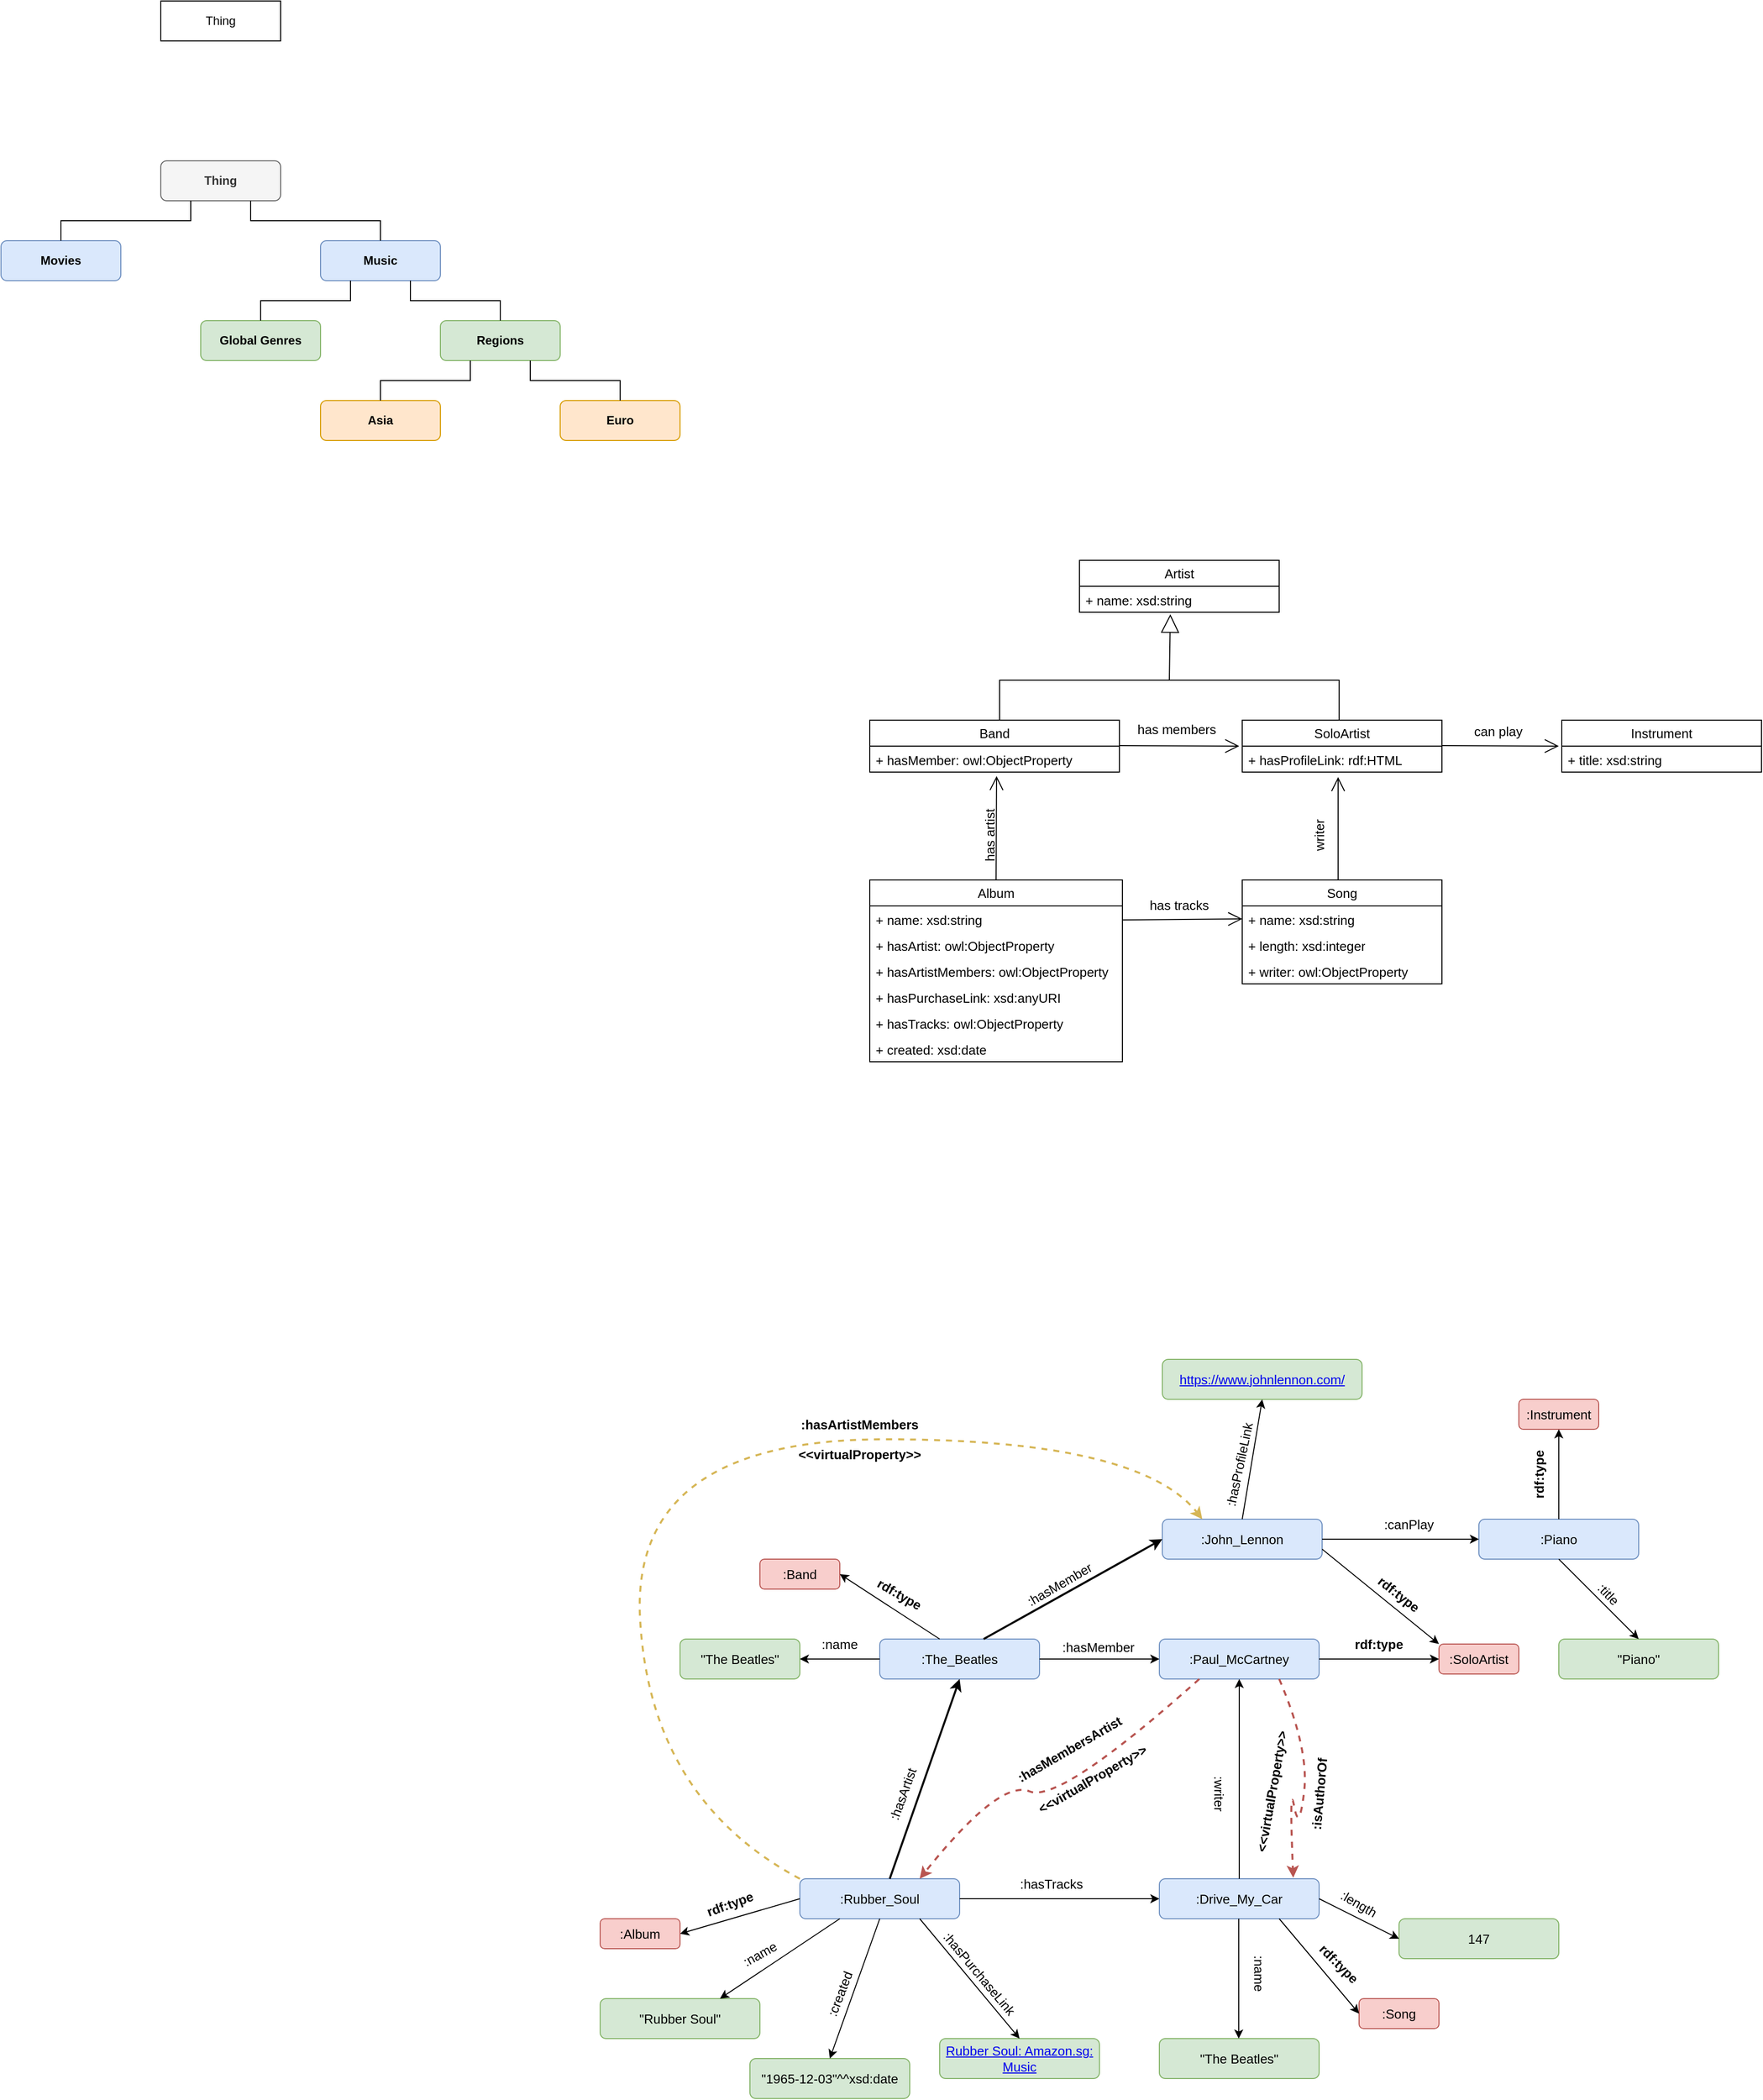 <mxfile version="28.0.7">
  <diagram name="Page-1" id="ByhGdrDt2DM0ONfzT9Cf">
    <mxGraphModel dx="2614" dy="1602" grid="1" gridSize="10" guides="1" tooltips="1" connect="1" arrows="1" fold="1" page="1" pageScale="1" pageWidth="850" pageHeight="1100" math="0" shadow="0">
      <root>
        <mxCell id="0" />
        <mxCell id="1" parent="0" />
        <mxCell id="3A7KvF8rSeJm4cNPrQmB-39" value="Artist" style="swimlane;fontStyle=0;childLayout=stackLayout;horizontal=1;startSize=26;fillColor=none;horizontalStack=0;resizeParent=1;resizeParentMax=0;resizeLast=0;collapsible=1;marginBottom=0;whiteSpace=wrap;html=1;fontSize=13;" parent="1" vertex="1">
          <mxGeometry x="-560" y="400" width="200" height="52" as="geometry" />
        </mxCell>
        <mxCell id="3A7KvF8rSeJm4cNPrQmB-40" value="&lt;font&gt;+ name: xsd:string&lt;/font&gt;" style="text;strokeColor=none;fillColor=none;align=left;verticalAlign=top;spacingLeft=4;spacingRight=4;overflow=hidden;rotatable=0;points=[[0,0.5],[1,0.5]];portConstraint=eastwest;whiteSpace=wrap;html=1;fontSize=13;" parent="3A7KvF8rSeJm4cNPrQmB-39" vertex="1">
          <mxGeometry y="26" width="200" height="26" as="geometry" />
        </mxCell>
        <mxCell id="3A7KvF8rSeJm4cNPrQmB-44" value="&lt;font&gt;Band&lt;/font&gt;" style="swimlane;fontStyle=0;childLayout=stackLayout;horizontal=1;startSize=26;fillColor=none;horizontalStack=0;resizeParent=1;resizeParentMax=0;resizeLast=0;collapsible=1;marginBottom=0;whiteSpace=wrap;html=1;fontSize=13;" parent="1" vertex="1">
          <mxGeometry x="-770" y="560" width="250" height="52" as="geometry" />
        </mxCell>
        <mxCell id="3A7KvF8rSeJm4cNPrQmB-45" value="&lt;font&gt;+ hasMember: owl:ObjectProperty&lt;/font&gt;" style="text;strokeColor=none;fillColor=none;align=left;verticalAlign=top;spacingLeft=4;spacingRight=4;overflow=hidden;rotatable=0;points=[[0,0.5],[1,0.5]];portConstraint=eastwest;whiteSpace=wrap;html=1;fontSize=13;" parent="3A7KvF8rSeJm4cNPrQmB-44" vertex="1">
          <mxGeometry y="26" width="250" height="26" as="geometry" />
        </mxCell>
        <mxCell id="3A7KvF8rSeJm4cNPrQmB-48" value="&lt;font&gt;SoloArtist&lt;/font&gt;" style="swimlane;fontStyle=0;childLayout=stackLayout;horizontal=1;startSize=26;fillColor=none;horizontalStack=0;resizeParent=1;resizeParentMax=0;resizeLast=0;collapsible=1;marginBottom=0;whiteSpace=wrap;html=1;fontSize=13;" parent="1" vertex="1">
          <mxGeometry x="-397" y="560" width="200" height="52" as="geometry" />
        </mxCell>
        <mxCell id="3A7KvF8rSeJm4cNPrQmB-41" value="&lt;font&gt;+ hasProfileLink: rdf:HTML&lt;/font&gt;" style="text;strokeColor=none;fillColor=none;align=left;verticalAlign=top;spacingLeft=4;spacingRight=4;overflow=hidden;rotatable=0;points=[[0,0.5],[1,0.5]];portConstraint=eastwest;whiteSpace=wrap;html=1;fontSize=13;" parent="3A7KvF8rSeJm4cNPrQmB-48" vertex="1">
          <mxGeometry y="26" width="200" height="26" as="geometry" />
        </mxCell>
        <mxCell id="3A7KvF8rSeJm4cNPrQmB-52" value="&lt;font&gt;Album&lt;/font&gt;" style="swimlane;fontStyle=0;childLayout=stackLayout;horizontal=1;startSize=26;fillColor=none;horizontalStack=0;resizeParent=1;resizeParentMax=0;resizeLast=0;collapsible=1;marginBottom=0;whiteSpace=wrap;html=1;fontSize=13;" parent="1" vertex="1">
          <mxGeometry x="-770" y="720" width="253" height="182" as="geometry" />
        </mxCell>
        <mxCell id="3A7KvF8rSeJm4cNPrQmB-53" value="&lt;font&gt;+ name: xsd:string&lt;/font&gt;" style="text;strokeColor=none;fillColor=none;align=left;verticalAlign=top;spacingLeft=4;spacingRight=4;overflow=hidden;rotatable=0;points=[[0,0.5],[1,0.5]];portConstraint=eastwest;whiteSpace=wrap;html=1;fontSize=13;" parent="3A7KvF8rSeJm4cNPrQmB-52" vertex="1">
          <mxGeometry y="26" width="253" height="26" as="geometry" />
        </mxCell>
        <mxCell id="3A7KvF8rSeJm4cNPrQmB-54" value="&lt;font&gt;+ hasArtist: owl:ObjectProperty&lt;/font&gt;" style="text;strokeColor=none;fillColor=none;align=left;verticalAlign=top;spacingLeft=4;spacingRight=4;overflow=hidden;rotatable=0;points=[[0,0.5],[1,0.5]];portConstraint=eastwest;whiteSpace=wrap;html=1;fontSize=13;" parent="3A7KvF8rSeJm4cNPrQmB-52" vertex="1">
          <mxGeometry y="52" width="253" height="26" as="geometry" />
        </mxCell>
        <mxCell id="3A7KvF8rSeJm4cNPrQmB-55" value="&lt;font&gt;+ hasArtistMembers: owl:ObjectProperty&lt;/font&gt;" style="text;strokeColor=none;fillColor=none;align=left;verticalAlign=top;spacingLeft=4;spacingRight=4;overflow=hidden;rotatable=0;points=[[0,0.5],[1,0.5]];portConstraint=eastwest;whiteSpace=wrap;html=1;fontSize=13;" parent="3A7KvF8rSeJm4cNPrQmB-52" vertex="1">
          <mxGeometry y="78" width="253" height="26" as="geometry" />
        </mxCell>
        <mxCell id="3A7KvF8rSeJm4cNPrQmB-56" value="&lt;font&gt;+ hasPurchaseLink: xsd:anyURI&lt;/font&gt;" style="text;strokeColor=none;fillColor=none;align=left;verticalAlign=top;spacingLeft=4;spacingRight=4;overflow=hidden;rotatable=0;points=[[0,0.5],[1,0.5]];portConstraint=eastwest;whiteSpace=wrap;html=1;fontSize=13;" parent="3A7KvF8rSeJm4cNPrQmB-52" vertex="1">
          <mxGeometry y="104" width="253" height="26" as="geometry" />
        </mxCell>
        <mxCell id="3A7KvF8rSeJm4cNPrQmB-57" value="&lt;font&gt;+ hasTracks: owl:ObjectProperty&lt;/font&gt;" style="text;strokeColor=none;fillColor=none;align=left;verticalAlign=top;spacingLeft=4;spacingRight=4;overflow=hidden;rotatable=0;points=[[0,0.5],[1,0.5]];portConstraint=eastwest;whiteSpace=wrap;html=1;fontSize=13;" parent="3A7KvF8rSeJm4cNPrQmB-52" vertex="1">
          <mxGeometry y="130" width="253" height="26" as="geometry" />
        </mxCell>
        <mxCell id="3A7KvF8rSeJm4cNPrQmB-58" value="&lt;font&gt;+ created: xsd:date&lt;/font&gt;" style="text;strokeColor=none;fillColor=none;align=left;verticalAlign=top;spacingLeft=4;spacingRight=4;overflow=hidden;rotatable=0;points=[[0,0.5],[1,0.5]];portConstraint=eastwest;whiteSpace=wrap;html=1;fontSize=13;" parent="3A7KvF8rSeJm4cNPrQmB-52" vertex="1">
          <mxGeometry y="156" width="253" height="26" as="geometry" />
        </mxCell>
        <mxCell id="3A7KvF8rSeJm4cNPrQmB-59" value="&lt;font&gt;Song&lt;/font&gt;" style="swimlane;fontStyle=0;childLayout=stackLayout;horizontal=1;startSize=26;fillColor=none;horizontalStack=0;resizeParent=1;resizeParentMax=0;resizeLast=0;collapsible=1;marginBottom=0;whiteSpace=wrap;html=1;fontSize=13;" parent="1" vertex="1">
          <mxGeometry x="-397" y="720" width="200" height="104" as="geometry" />
        </mxCell>
        <mxCell id="3A7KvF8rSeJm4cNPrQmB-60" value="&lt;font&gt;+ name: xsd:string&lt;/font&gt;" style="text;strokeColor=none;fillColor=none;align=left;verticalAlign=top;spacingLeft=4;spacingRight=4;overflow=hidden;rotatable=0;points=[[0,0.5],[1,0.5]];portConstraint=eastwest;whiteSpace=wrap;html=1;fontSize=13;" parent="3A7KvF8rSeJm4cNPrQmB-59" vertex="1">
          <mxGeometry y="26" width="200" height="26" as="geometry" />
        </mxCell>
        <mxCell id="3A7KvF8rSeJm4cNPrQmB-61" value="&lt;font&gt;+ length: xsd:integer&lt;/font&gt;" style="text;strokeColor=none;fillColor=none;align=left;verticalAlign=top;spacingLeft=4;spacingRight=4;overflow=hidden;rotatable=0;points=[[0,0.5],[1,0.5]];portConstraint=eastwest;whiteSpace=wrap;html=1;fontSize=13;" parent="3A7KvF8rSeJm4cNPrQmB-59" vertex="1">
          <mxGeometry y="52" width="200" height="26" as="geometry" />
        </mxCell>
        <mxCell id="3A7KvF8rSeJm4cNPrQmB-172" value="&lt;font&gt;+ writer:&amp;nbsp;&lt;/font&gt;&lt;span&gt;owl:ObjectProperty&lt;/span&gt;" style="text;strokeColor=none;fillColor=none;align=left;verticalAlign=top;spacingLeft=4;spacingRight=4;overflow=hidden;rotatable=0;points=[[0,0.5],[1,0.5]];portConstraint=eastwest;whiteSpace=wrap;html=1;fontSize=13;" parent="3A7KvF8rSeJm4cNPrQmB-59" vertex="1">
          <mxGeometry y="78" width="200" height="26" as="geometry" />
        </mxCell>
        <mxCell id="3A7KvF8rSeJm4cNPrQmB-63" value="&lt;font&gt;Instrument&lt;/font&gt;" style="swimlane;fontStyle=0;childLayout=stackLayout;horizontal=1;startSize=26;fillColor=none;horizontalStack=0;resizeParent=1;resizeParentMax=0;resizeLast=0;collapsible=1;marginBottom=0;whiteSpace=wrap;html=1;fontSize=13;" parent="1" vertex="1">
          <mxGeometry x="-77" y="560" width="200" height="52" as="geometry" />
        </mxCell>
        <mxCell id="3A7KvF8rSeJm4cNPrQmB-64" value="+ title: xsd:string" style="text;strokeColor=none;fillColor=none;align=left;verticalAlign=top;spacingLeft=4;spacingRight=4;overflow=hidden;rotatable=0;points=[[0,0.5],[1,0.5]];portConstraint=eastwest;whiteSpace=wrap;html=1;fontSize=13;" parent="3A7KvF8rSeJm4cNPrQmB-63" vertex="1">
          <mxGeometry y="26" width="200" height="26" as="geometry" />
        </mxCell>
        <mxCell id="3A7KvF8rSeJm4cNPrQmB-66" value="" style="endArrow=block;endSize=16;endFill=0;html=1;rounded=0;entryX=0.455;entryY=1.077;entryDx=0;entryDy=0;entryPerimeter=0;fontSize=13;" parent="1" target="3A7KvF8rSeJm4cNPrQmB-40" edge="1">
          <mxGeometry width="160" relative="1" as="geometry">
            <mxPoint x="-470" y="520" as="sourcePoint" />
            <mxPoint x="-470" y="478" as="targetPoint" />
            <mxPoint as="offset" />
          </mxGeometry>
        </mxCell>
        <mxCell id="3A7KvF8rSeJm4cNPrQmB-71" value="" style="endArrow=none;html=1;rounded=0;fontSize=13;" parent="1" edge="1">
          <mxGeometry width="50" height="50" relative="1" as="geometry">
            <mxPoint x="-640" y="560" as="sourcePoint" />
            <mxPoint x="-480" y="520" as="targetPoint" />
            <Array as="points">
              <mxPoint x="-640" y="520" />
            </Array>
          </mxGeometry>
        </mxCell>
        <mxCell id="3A7KvF8rSeJm4cNPrQmB-72" value="" style="endArrow=none;html=1;rounded=0;fontSize=13;" parent="1" edge="1">
          <mxGeometry width="50" height="50" relative="1" as="geometry">
            <mxPoint x="-300" y="560" as="sourcePoint" />
            <mxPoint x="-480" y="520" as="targetPoint" />
            <Array as="points">
              <mxPoint x="-300" y="520" />
            </Array>
          </mxGeometry>
        </mxCell>
        <mxCell id="3A7KvF8rSeJm4cNPrQmB-73" value="" style="endArrow=open;endFill=1;endSize=12;html=1;rounded=0;fontSize=13;" parent="1" edge="1">
          <mxGeometry width="160" relative="1" as="geometry">
            <mxPoint x="-197" y="585.5" as="sourcePoint" />
            <mxPoint x="-80" y="586" as="targetPoint" />
          </mxGeometry>
        </mxCell>
        <mxCell id="3A7KvF8rSeJm4cNPrQmB-75" value="" style="endArrow=open;endFill=1;endSize=12;html=1;rounded=0;fontSize=13;" parent="1" edge="1">
          <mxGeometry width="160" relative="1" as="geometry">
            <mxPoint x="-520" y="585.5" as="sourcePoint" />
            <mxPoint x="-400" y="586" as="targetPoint" />
          </mxGeometry>
        </mxCell>
        <mxCell id="3A7KvF8rSeJm4cNPrQmB-76" value="" style="endArrow=open;endFill=1;endSize=12;html=1;rounded=0;exitX=0.5;exitY=0;exitDx=0;exitDy=0;fontSize=13;" parent="1" source="3A7KvF8rSeJm4cNPrQmB-52" edge="1">
          <mxGeometry width="160" relative="1" as="geometry">
            <mxPoint x="-640" y="710" as="sourcePoint" />
            <mxPoint x="-643" y="616" as="targetPoint" />
          </mxGeometry>
        </mxCell>
        <mxCell id="3A7KvF8rSeJm4cNPrQmB-77" value="" style="endArrow=open;endFill=1;endSize=12;html=1;rounded=0;entryX=0;entryY=0.5;entryDx=0;entryDy=0;fontSize=13;" parent="1" target="3A7KvF8rSeJm4cNPrQmB-60" edge="1">
          <mxGeometry width="160" relative="1" as="geometry">
            <mxPoint x="-517" y="760" as="sourcePoint" />
            <mxPoint x="-517" y="660" as="targetPoint" />
          </mxGeometry>
        </mxCell>
        <mxCell id="3A7KvF8rSeJm4cNPrQmB-78" value="&lt;font style=&quot;font-size: 13px;&quot;&gt;:The_Beatles&lt;/font&gt;" style="rounded=1;whiteSpace=wrap;html=1;fillColor=#dae8fc;strokeColor=#6c8ebf;" parent="1" vertex="1">
          <mxGeometry x="-760" y="1480" width="160" height="40" as="geometry" />
        </mxCell>
        <mxCell id="3A7KvF8rSeJm4cNPrQmB-79" value="&lt;font style=&quot;font-size: 13px;&quot;&gt;&quot;The Beatles&quot;&lt;/font&gt;" style="rounded=1;whiteSpace=wrap;html=1;fillColor=#d5e8d4;strokeColor=#82b366;" parent="1" vertex="1">
          <mxGeometry x="-960" y="1480" width="120" height="40" as="geometry" />
        </mxCell>
        <mxCell id="3A7KvF8rSeJm4cNPrQmB-80" value="" style="endArrow=classic;html=1;rounded=0;entryX=1;entryY=0.5;entryDx=0;entryDy=0;" parent="1" target="3A7KvF8rSeJm4cNPrQmB-79" edge="1">
          <mxGeometry width="50" height="50" relative="1" as="geometry">
            <mxPoint x="-760" y="1500" as="sourcePoint" />
            <mxPoint x="-710" y="1450" as="targetPoint" />
          </mxGeometry>
        </mxCell>
        <mxCell id="3A7KvF8rSeJm4cNPrQmB-81" value="&lt;font style=&quot;font-size: 13px;&quot;&gt;:Band&lt;/font&gt;" style="rounded=1;whiteSpace=wrap;html=1;fillColor=#f8cecc;strokeColor=#b85450;" parent="1" vertex="1">
          <mxGeometry x="-880" y="1400" width="80" height="30" as="geometry" />
        </mxCell>
        <mxCell id="3A7KvF8rSeJm4cNPrQmB-82" value="&lt;font style=&quot;font-size: 13px;&quot;&gt;:Album&lt;/font&gt;" style="rounded=1;whiteSpace=wrap;html=1;fillColor=#f8cecc;strokeColor=#b85450;" parent="1" vertex="1">
          <mxGeometry x="-1040" y="1760" width="80" height="30" as="geometry" />
        </mxCell>
        <mxCell id="3A7KvF8rSeJm4cNPrQmB-83" value=":Song" style="rounded=1;whiteSpace=wrap;html=1;fontSize=13;fillColor=#f8cecc;strokeColor=#b85450;" parent="1" vertex="1">
          <mxGeometry x="-280" y="1840" width="80" height="30" as="geometry" />
        </mxCell>
        <mxCell id="3A7KvF8rSeJm4cNPrQmB-84" value="&lt;font style=&quot;font-size: 13px;&quot;&gt;:Instrument&lt;/font&gt;" style="rounded=1;whiteSpace=wrap;html=1;fillColor=#f8cecc;strokeColor=#b85450;" parent="1" vertex="1">
          <mxGeometry x="-120" y="1240" width="80" height="30" as="geometry" />
        </mxCell>
        <mxCell id="3A7KvF8rSeJm4cNPrQmB-85" value="&lt;font style=&quot;font-size: 13px;&quot;&gt;:SoloArtist&lt;/font&gt;" style="rounded=1;whiteSpace=wrap;html=1;fillColor=#f8cecc;strokeColor=#b85450;" parent="1" vertex="1">
          <mxGeometry x="-200" y="1485" width="80" height="30" as="geometry" />
        </mxCell>
        <mxCell id="3A7KvF8rSeJm4cNPrQmB-86" value="" style="endArrow=classic;html=1;rounded=0;entryX=1;entryY=0.5;entryDx=0;entryDy=0;" parent="1" target="3A7KvF8rSeJm4cNPrQmB-81" edge="1">
          <mxGeometry width="50" height="50" relative="1" as="geometry">
            <mxPoint x="-700" y="1480" as="sourcePoint" />
            <mxPoint x="-650" y="1430" as="targetPoint" />
          </mxGeometry>
        </mxCell>
        <mxCell id="3A7KvF8rSeJm4cNPrQmB-87" value="&lt;font style=&quot;font-size: 13px;&quot;&gt;:Rubber_Soul&lt;/font&gt;" style="rounded=1;whiteSpace=wrap;html=1;fillColor=#dae8fc;strokeColor=#6c8ebf;" parent="1" vertex="1">
          <mxGeometry x="-840" y="1720" width="160" height="40" as="geometry" />
        </mxCell>
        <mxCell id="3A7KvF8rSeJm4cNPrQmB-89" value="&lt;font style=&quot;font-size: 13px;&quot;&gt;&quot;Rubber Soul&quot;&lt;/font&gt;" style="rounded=1;whiteSpace=wrap;html=1;fillColor=#d5e8d4;strokeColor=#82b366;" parent="1" vertex="1">
          <mxGeometry x="-1040" y="1840" width="160" height="40" as="geometry" />
        </mxCell>
        <mxCell id="3A7KvF8rSeJm4cNPrQmB-90" value="&lt;font style=&quot;font-size: 13px;&quot;&gt;&quot;1965-12-03&quot;^^xsd:date&lt;/font&gt;" style="rounded=1;whiteSpace=wrap;html=1;fillColor=#d5e8d4;strokeColor=#82b366;" parent="1" vertex="1">
          <mxGeometry x="-890" y="1900" width="160" height="40" as="geometry" />
        </mxCell>
        <mxCell id="3A7KvF8rSeJm4cNPrQmB-91" value="&lt;font style=&quot;font-size: 13px;&quot;&gt;:John_Lennon&lt;/font&gt;" style="rounded=1;whiteSpace=wrap;html=1;fillColor=#dae8fc;strokeColor=#6c8ebf;" parent="1" vertex="1">
          <mxGeometry x="-477" y="1360" width="160" height="40" as="geometry" />
        </mxCell>
        <mxCell id="3A7KvF8rSeJm4cNPrQmB-94" value="&lt;span style=&quot;font-size: 13px;&quot;&gt;:Paul_McCartney&lt;/span&gt;" style="rounded=1;whiteSpace=wrap;html=1;fillColor=#dae8fc;strokeColor=#6c8ebf;" parent="1" vertex="1">
          <mxGeometry x="-480" y="1480" width="160" height="40" as="geometry" />
        </mxCell>
        <mxCell id="3A7KvF8rSeJm4cNPrQmB-99" value="" style="endArrow=classic;html=1;rounded=0;entryX=0;entryY=0;entryDx=0;entryDy=0;exitX=1;exitY=0.75;exitDx=0;exitDy=0;" parent="1" source="3A7KvF8rSeJm4cNPrQmB-91" target="3A7KvF8rSeJm4cNPrQmB-85" edge="1">
          <mxGeometry width="50" height="50" relative="1" as="geometry">
            <mxPoint x="-317" y="1380" as="sourcePoint" />
            <mxPoint x="-267" y="1330" as="targetPoint" />
          </mxGeometry>
        </mxCell>
        <mxCell id="3A7KvF8rSeJm4cNPrQmB-102" value="" style="endArrow=classic;html=1;rounded=0;entryX=0;entryY=0.5;entryDx=0;entryDy=0;exitX=1;exitY=0.5;exitDx=0;exitDy=0;" parent="1" source="3A7KvF8rSeJm4cNPrQmB-94" target="3A7KvF8rSeJm4cNPrQmB-85" edge="1">
          <mxGeometry width="50" height="50" relative="1" as="geometry">
            <mxPoint x="-317" y="1620" as="sourcePoint" />
            <mxPoint x="-267" y="1570" as="targetPoint" />
          </mxGeometry>
        </mxCell>
        <mxCell id="3A7KvF8rSeJm4cNPrQmB-103" value="" style="endArrow=classic;html=1;rounded=0;entryX=1;entryY=0.5;entryDx=0;entryDy=0;exitX=0;exitY=0.5;exitDx=0;exitDy=0;" parent="1" source="3A7KvF8rSeJm4cNPrQmB-87" target="3A7KvF8rSeJm4cNPrQmB-82" edge="1">
          <mxGeometry width="50" height="50" relative="1" as="geometry">
            <mxPoint x="-660" y="1760" as="sourcePoint" />
            <mxPoint x="-610" y="1710" as="targetPoint" />
          </mxGeometry>
        </mxCell>
        <mxCell id="3A7KvF8rSeJm4cNPrQmB-104" value="" style="endArrow=classic;html=1;rounded=0;entryX=0.75;entryY=0;entryDx=0;entryDy=0;exitX=0.25;exitY=1;exitDx=0;exitDy=0;" parent="1" source="3A7KvF8rSeJm4cNPrQmB-87" target="3A7KvF8rSeJm4cNPrQmB-89" edge="1">
          <mxGeometry width="50" height="50" relative="1" as="geometry">
            <mxPoint x="-680" y="1780" as="sourcePoint" />
            <mxPoint x="-630" y="1730" as="targetPoint" />
          </mxGeometry>
        </mxCell>
        <mxCell id="3A7KvF8rSeJm4cNPrQmB-105" value="" style="endArrow=classic;html=1;rounded=0;exitX=0.5;exitY=1;exitDx=0;exitDy=0;entryX=0.5;entryY=0;entryDx=0;entryDy=0;" parent="1" source="3A7KvF8rSeJm4cNPrQmB-87" target="3A7KvF8rSeJm4cNPrQmB-90" edge="1">
          <mxGeometry width="50" height="50" relative="1" as="geometry">
            <mxPoint x="-750" y="1885" as="sourcePoint" />
            <mxPoint x="-637" y="1930" as="targetPoint" />
          </mxGeometry>
        </mxCell>
        <mxCell id="3A7KvF8rSeJm4cNPrQmB-106" value=":Drive_My_Car" style="rounded=1;whiteSpace=wrap;html=1;fontSize=13;fillColor=#dae8fc;strokeColor=#6c8ebf;" parent="1" vertex="1">
          <mxGeometry x="-480" y="1720" width="160" height="40" as="geometry" />
        </mxCell>
        <mxCell id="3A7KvF8rSeJm4cNPrQmB-107" value="&quot;The Beatles&quot;" style="rounded=1;whiteSpace=wrap;html=1;fontSize=13;fillColor=#d5e8d4;strokeColor=#82b366;" parent="1" vertex="1">
          <mxGeometry x="-480" y="1880" width="160" height="40" as="geometry" />
        </mxCell>
        <mxCell id="3A7KvF8rSeJm4cNPrQmB-108" value="&lt;font style=&quot;font-size: 13px;&quot;&gt;147&lt;/font&gt;" style="rounded=1;whiteSpace=wrap;html=1;fillColor=#d5e8d4;strokeColor=#82b366;" parent="1" vertex="1">
          <mxGeometry x="-240" y="1760" width="160" height="40" as="geometry" />
        </mxCell>
        <mxCell id="3A7KvF8rSeJm4cNPrQmB-109" value="" style="endArrow=classic;html=1;rounded=0;entryX=0;entryY=0.5;entryDx=0;entryDy=0;exitX=0.75;exitY=1;exitDx=0;exitDy=0;" parent="1" source="3A7KvF8rSeJm4cNPrQmB-106" target="3A7KvF8rSeJm4cNPrQmB-83" edge="1">
          <mxGeometry width="50" height="50" relative="1" as="geometry">
            <mxPoint x="-160" y="1760" as="sourcePoint" />
            <mxPoint x="-110" y="1710" as="targetPoint" />
          </mxGeometry>
        </mxCell>
        <mxCell id="3A7KvF8rSeJm4cNPrQmB-110" value="" style="endArrow=classic;html=1;rounded=0;exitX=0.75;exitY=1;exitDx=0;exitDy=0;entryX=0.5;entryY=0;entryDx=0;entryDy=0;" parent="1" edge="1">
          <mxGeometry width="50" height="50" relative="1" as="geometry">
            <mxPoint x="-400.5" y="1760" as="sourcePoint" />
            <mxPoint x="-400.5" y="1880" as="targetPoint" />
          </mxGeometry>
        </mxCell>
        <mxCell id="3A7KvF8rSeJm4cNPrQmB-111" value="" style="endArrow=classic;html=1;rounded=0;entryX=0;entryY=0.5;entryDx=0;entryDy=0;exitX=1;exitY=0.5;exitDx=0;exitDy=0;" parent="1" source="3A7KvF8rSeJm4cNPrQmB-106" target="3A7KvF8rSeJm4cNPrQmB-108" edge="1">
          <mxGeometry width="50" height="50" relative="1" as="geometry">
            <mxPoint x="-160" y="1800" as="sourcePoint" />
            <mxPoint x="-110" y="1750" as="targetPoint" />
          </mxGeometry>
        </mxCell>
        <mxCell id="3A7KvF8rSeJm4cNPrQmB-112" value="" style="endArrow=classic;html=1;rounded=0;entryX=0;entryY=0.5;entryDx=0;entryDy=0;exitX=1;exitY=0.5;exitDx=0;exitDy=0;" parent="1" source="3A7KvF8rSeJm4cNPrQmB-87" target="3A7KvF8rSeJm4cNPrQmB-106" edge="1">
          <mxGeometry width="50" height="50" relative="1" as="geometry">
            <mxPoint x="-520" y="1780" as="sourcePoint" />
            <mxPoint x="-470" y="1730" as="targetPoint" />
          </mxGeometry>
        </mxCell>
        <mxCell id="3A7KvF8rSeJm4cNPrQmB-113" value="&lt;font style=&quot;font-size: 13px;&quot;&gt;:Piano&lt;/font&gt;" style="rounded=1;whiteSpace=wrap;html=1;fillColor=#dae8fc;strokeColor=#6c8ebf;" parent="1" vertex="1">
          <mxGeometry x="-160" y="1360" width="160" height="40" as="geometry" />
        </mxCell>
        <mxCell id="3A7KvF8rSeJm4cNPrQmB-114" value="&lt;font style=&quot;font-size: 13px;&quot;&gt;&quot;Piano&quot;&lt;/font&gt;" style="rounded=1;whiteSpace=wrap;html=1;fillColor=#d5e8d4;strokeColor=#82b366;" parent="1" vertex="1">
          <mxGeometry x="-80" y="1480" width="160" height="40" as="geometry" />
        </mxCell>
        <mxCell id="3A7KvF8rSeJm4cNPrQmB-115" value="" style="endArrow=classic;html=1;rounded=0;exitX=1;exitY=0.5;exitDx=0;exitDy=0;" parent="1" source="3A7KvF8rSeJm4cNPrQmB-91" edge="1">
          <mxGeometry width="50" height="50" relative="1" as="geometry">
            <mxPoint x="-317" y="1380" as="sourcePoint" />
            <mxPoint x="-160" y="1380" as="targetPoint" />
          </mxGeometry>
        </mxCell>
        <mxCell id="3A7KvF8rSeJm4cNPrQmB-116" value="" style="endArrow=classic;html=1;rounded=0;entryX=0.5;entryY=1;entryDx=0;entryDy=0;exitX=0.5;exitY=0;exitDx=0;exitDy=0;" parent="1" source="3A7KvF8rSeJm4cNPrQmB-113" target="3A7KvF8rSeJm4cNPrQmB-84" edge="1">
          <mxGeometry width="50" height="50" relative="1" as="geometry">
            <mxPoint x="40" y="1365" as="sourcePoint" />
            <mxPoint x="160" y="1310" as="targetPoint" />
          </mxGeometry>
        </mxCell>
        <mxCell id="3A7KvF8rSeJm4cNPrQmB-117" value="" style="endArrow=classic;html=1;rounded=0;entryX=0.5;entryY=0;entryDx=0;entryDy=0;" parent="1" target="3A7KvF8rSeJm4cNPrQmB-114" edge="1">
          <mxGeometry width="50" height="50" relative="1" as="geometry">
            <mxPoint x="-80" y="1400" as="sourcePoint" />
            <mxPoint y="1461" as="targetPoint" />
            <Array as="points" />
          </mxGeometry>
        </mxCell>
        <mxCell id="3A7KvF8rSeJm4cNPrQmB-118" value="&lt;b&gt;rdf:type&lt;/b&gt;" style="text;html=1;align=center;verticalAlign=middle;whiteSpace=wrap;rounded=0;fontSize=13;rotation=-90;" parent="1" vertex="1">
          <mxGeometry x="-130" y="1300" width="60" height="30" as="geometry" />
        </mxCell>
        <mxCell id="3A7KvF8rSeJm4cNPrQmB-119" value="&lt;b&gt;rdf:type&lt;/b&gt;" style="text;html=1;align=center;verticalAlign=middle;whiteSpace=wrap;rounded=0;fontSize=13;rotation=30;" parent="1" vertex="1">
          <mxGeometry x="-770.001" y="1420.003" width="60" height="30" as="geometry" />
        </mxCell>
        <mxCell id="3A7KvF8rSeJm4cNPrQmB-125" value="&lt;b&gt;rdf:type&lt;/b&gt;" style="text;html=1;align=center;verticalAlign=middle;whiteSpace=wrap;rounded=0;fontSize=13;rotation=45;" parent="1" vertex="1">
          <mxGeometry x="-329.999" y="1790.0" width="60" height="30" as="geometry" />
        </mxCell>
        <mxCell id="3A7KvF8rSeJm4cNPrQmB-127" value="&lt;b&gt;rdf:type&lt;/b&gt;" style="text;html=1;align=center;verticalAlign=middle;whiteSpace=wrap;rounded=0;fontSize=13;rotation=38;" parent="1" vertex="1">
          <mxGeometry x="-270.001" y="1420.003" width="60" height="30" as="geometry" />
        </mxCell>
        <mxCell id="3A7KvF8rSeJm4cNPrQmB-130" value="&lt;b&gt;rdf:type&lt;/b&gt;" style="text;html=1;align=center;verticalAlign=middle;whiteSpace=wrap;rounded=0;fontSize=13;rotation=0;" parent="1" vertex="1">
          <mxGeometry x="-290.0" y="1470.003" width="60" height="30" as="geometry" />
        </mxCell>
        <mxCell id="3A7KvF8rSeJm4cNPrQmB-134" value="&lt;font&gt;:name&lt;/font&gt;" style="text;html=1;align=center;verticalAlign=middle;whiteSpace=wrap;rounded=0;fontSize=13;" parent="1" vertex="1">
          <mxGeometry x="-830" y="1470" width="60" height="30" as="geometry" />
        </mxCell>
        <mxCell id="3A7KvF8rSeJm4cNPrQmB-135" value="&lt;font style=&quot;font-size: 13px;&quot;&gt;:name&lt;/font&gt;" style="text;html=1;align=center;verticalAlign=middle;whiteSpace=wrap;rounded=0;rotation=331;" parent="1" vertex="1">
          <mxGeometry x="-910" y="1780" width="60" height="30" as="geometry" />
        </mxCell>
        <mxCell id="3A7KvF8rSeJm4cNPrQmB-136" value="&lt;font style=&quot;font-size: 13px;&quot;&gt;:created&lt;/font&gt;" style="text;html=1;align=center;verticalAlign=middle;whiteSpace=wrap;rounded=0;rotation=291;" parent="1" vertex="1">
          <mxGeometry x="-830" y="1820" width="60" height="30" as="geometry" />
        </mxCell>
        <mxCell id="3A7KvF8rSeJm4cNPrQmB-137" value="&lt;span class=&quot;relative -mx-px my-[-0.2rem] rounded px-px py-[0.2rem] transition-colors duration-100 ease-in-out&quot;&gt;&lt;a target=&quot;_new&quot; rel=&quot;noopener noreferrer&quot; data-is-only-node=&quot;&quot; data-is-last-node=&quot;&quot; data-end=&quot;27&quot; data-start=&quot;0&quot; href=&quot;https://www.johnlennon.com/&quot;&gt;&lt;font style=&quot;font-size: 13px;&quot;&gt;https://www.johnlennon.com/&lt;/font&gt;&lt;/a&gt;&lt;/span&gt;" style="rounded=1;whiteSpace=wrap;html=1;fillColor=#d5e8d4;strokeColor=#82b366;" parent="1" vertex="1">
          <mxGeometry x="-477" y="1200" width="200" height="40" as="geometry" />
        </mxCell>
        <mxCell id="3A7KvF8rSeJm4cNPrQmB-138" value="" style="endArrow=classic;html=1;rounded=0;entryX=0.5;entryY=1;entryDx=0;entryDy=0;exitX=0.5;exitY=0;exitDx=0;exitDy=0;" parent="1" source="3A7KvF8rSeJm4cNPrQmB-91" target="3A7KvF8rSeJm4cNPrQmB-137" edge="1">
          <mxGeometry width="50" height="50" relative="1" as="geometry">
            <mxPoint x="-357" y="1360" as="sourcePoint" />
            <mxPoint x="-307" y="1310" as="targetPoint" />
          </mxGeometry>
        </mxCell>
        <mxCell id="3A7KvF8rSeJm4cNPrQmB-139" value=":canPlay" style="text;html=1;align=center;verticalAlign=middle;whiteSpace=wrap;rounded=0;fontSize=13;rotation=0;" parent="1" vertex="1">
          <mxGeometry x="-260" y="1350" width="60" height="30" as="geometry" />
        </mxCell>
        <mxCell id="3A7KvF8rSeJm4cNPrQmB-140" value=":hasProfileLink" style="text;html=1;align=center;verticalAlign=middle;whiteSpace=wrap;rounded=0;fontSize=13;rotation=282;" parent="1" vertex="1">
          <mxGeometry x="-430" y="1290" width="60" height="30" as="geometry" />
        </mxCell>
        <mxCell id="3A7KvF8rSeJm4cNPrQmB-141" value="&lt;font&gt;:title&lt;/font&gt;" style="text;html=1;align=center;verticalAlign=middle;whiteSpace=wrap;rounded=0;fontSize=13;rotation=46;" parent="1" vertex="1">
          <mxGeometry x="-60" y="1420" width="60" height="30" as="geometry" />
        </mxCell>
        <mxCell id="3A7KvF8rSeJm4cNPrQmB-142" value="&lt;font style=&quot;font-size: 13px;&quot;&gt;:name&lt;/font&gt;" style="text;html=1;align=center;verticalAlign=middle;whiteSpace=wrap;rounded=0;rotation=90;" parent="1" vertex="1">
          <mxGeometry x="-410" y="1800" width="60" height="30" as="geometry" />
        </mxCell>
        <mxCell id="3A7KvF8rSeJm4cNPrQmB-143" value="&lt;font style=&quot;font-size: 13px;&quot;&gt;:length&lt;/font&gt;" style="text;html=1;align=center;verticalAlign=middle;whiteSpace=wrap;rounded=0;rotation=30;" parent="1" vertex="1">
          <mxGeometry x="-310" y="1730" width="60" height="30" as="geometry" />
        </mxCell>
        <mxCell id="3A7KvF8rSeJm4cNPrQmB-145" value="&lt;font style=&quot;font-size: 13px;&quot;&gt;:hasArtist&lt;/font&gt;" style="text;html=1;align=center;verticalAlign=middle;whiteSpace=wrap;rounded=0;rotation=-70;" parent="1" vertex="1">
          <mxGeometry x="-767" y="1620" width="60" height="30" as="geometry" />
        </mxCell>
        <mxCell id="3A7KvF8rSeJm4cNPrQmB-146" value="&lt;font&gt;:hasMember&lt;/font&gt;" style="text;html=1;align=center;verticalAlign=middle;whiteSpace=wrap;rounded=0;rotation=-30;fontSize=13;" parent="1" vertex="1">
          <mxGeometry x="-610" y="1410" width="60" height="30" as="geometry" />
        </mxCell>
        <mxCell id="3A7KvF8rSeJm4cNPrQmB-149" value="&lt;font&gt;:hasMember&lt;/font&gt;" style="text;html=1;align=center;verticalAlign=middle;whiteSpace=wrap;rounded=0;rotation=0;fontSize=13;" parent="1" vertex="1">
          <mxGeometry x="-571.0" y="1473.003" width="60" height="30" as="geometry" />
        </mxCell>
        <mxCell id="3A7KvF8rSeJm4cNPrQmB-150" value="&lt;font style=&quot;font-size: 13px;&quot;&gt;:hasTracks&lt;/font&gt;" style="text;html=1;align=center;verticalAlign=middle;whiteSpace=wrap;rounded=0;rotation=0;" parent="1" vertex="1">
          <mxGeometry x="-618" y="1710" width="60" height="30" as="geometry" />
        </mxCell>
        <mxCell id="3A7KvF8rSeJm4cNPrQmB-151" value="&lt;a href=&quot;https://www.amazon.sg/dp/B0041KVZ0Y&quot;&gt;&lt;font style=&quot;font-size: 13px;&quot;&gt;Rubber Soul: Amazon.sg: Music&lt;/font&gt;&lt;/a&gt;" style="rounded=1;whiteSpace=wrap;html=1;fillColor=#d5e8d4;strokeColor=#82b366;" parent="1" vertex="1">
          <mxGeometry x="-700" y="1880" width="160" height="40" as="geometry" />
        </mxCell>
        <mxCell id="3A7KvF8rSeJm4cNPrQmB-152" value="" style="endArrow=classic;html=1;rounded=0;exitX=0.75;exitY=1;exitDx=0;exitDy=0;entryX=0.5;entryY=0;entryDx=0;entryDy=0;" parent="1" source="3A7KvF8rSeJm4cNPrQmB-87" target="3A7KvF8rSeJm4cNPrQmB-151" edge="1">
          <mxGeometry width="50" height="50" relative="1" as="geometry">
            <mxPoint x="-595" y="1910" as="sourcePoint" />
            <mxPoint x="-545" y="1860" as="targetPoint" />
          </mxGeometry>
        </mxCell>
        <mxCell id="3A7KvF8rSeJm4cNPrQmB-156" value="&lt;font style=&quot;font-size: 13px;&quot;&gt;&lt;b&gt;rdf:type&lt;/b&gt;&lt;/font&gt;" style="text;html=1;align=center;verticalAlign=middle;whiteSpace=wrap;rounded=0;rotation=-20;" parent="1" vertex="1">
          <mxGeometry x="-940" y="1730" width="60" height="30" as="geometry" />
        </mxCell>
        <mxCell id="3A7KvF8rSeJm4cNPrQmB-158" value="&lt;font style=&quot;font-size: 13px;&quot;&gt;&lt;b&gt;&amp;lt;&amp;lt;virtualProperty&amp;gt;&amp;gt;&lt;/b&gt;&lt;/font&gt;" style="text;html=1;align=center;verticalAlign=middle;whiteSpace=wrap;rounded=0;rotation=0;fontColor=light-dark(#000000, #ededed);" parent="1" vertex="1">
          <mxGeometry x="-810" y="1280" width="60" height="30" as="geometry" />
        </mxCell>
        <mxCell id="3A7KvF8rSeJm4cNPrQmB-159" value="&lt;b&gt;:hasArtistMembers&lt;/b&gt;" style="text;html=1;align=center;verticalAlign=middle;whiteSpace=wrap;rounded=0;fontSize=13;rotation=0;" parent="1" vertex="1">
          <mxGeometry x="-810" y="1250" width="60" height="30" as="geometry" />
        </mxCell>
        <mxCell id="3A7KvF8rSeJm4cNPrQmB-160" value="&lt;font style=&quot;font-size: 13px;&quot;&gt;:hasPurchaseLink&lt;/font&gt;" style="text;html=1;align=center;verticalAlign=middle;whiteSpace=wrap;rounded=0;rotation=50;" parent="1" vertex="1">
          <mxGeometry x="-690" y="1800" width="60" height="30" as="geometry" />
        </mxCell>
        <mxCell id="3A7KvF8rSeJm4cNPrQmB-163" value="&lt;font&gt;has tracks&lt;/font&gt;" style="text;html=1;align=center;verticalAlign=middle;whiteSpace=wrap;rounded=0;fontSize=13;" parent="1" vertex="1">
          <mxGeometry x="-500" y="730" width="80" height="30" as="geometry" />
        </mxCell>
        <mxCell id="3A7KvF8rSeJm4cNPrQmB-164" value="&lt;font&gt;has artist&lt;/font&gt;" style="text;html=1;align=center;verticalAlign=middle;whiteSpace=wrap;rounded=0;rotation=-90;fontSize=13;" parent="1" vertex="1">
          <mxGeometry x="-690" y="660" width="80" height="30" as="geometry" />
        </mxCell>
        <mxCell id="3A7KvF8rSeJm4cNPrQmB-165" value="&lt;font&gt;has members&lt;/font&gt;" style="text;html=1;align=center;verticalAlign=middle;whiteSpace=wrap;rounded=0;fontSize=13;" parent="1" vertex="1">
          <mxGeometry x="-505" y="554" width="85" height="30" as="geometry" />
        </mxCell>
        <mxCell id="3A7KvF8rSeJm4cNPrQmB-166" value="&lt;font&gt;can play&lt;/font&gt;" style="text;html=1;align=center;verticalAlign=middle;whiteSpace=wrap;rounded=0;fontSize=13;" parent="1" vertex="1">
          <mxGeometry x="-183" y="556" width="85" height="30" as="geometry" />
        </mxCell>
        <mxCell id="3A7KvF8rSeJm4cNPrQmB-169" value="&lt;font style=&quot;font-size: 13px;&quot;&gt;:writer&lt;/font&gt;" style="text;html=1;align=center;verticalAlign=middle;whiteSpace=wrap;rounded=0;rotation=90;" parent="1" vertex="1">
          <mxGeometry x="-450" y="1620" width="60" height="30" as="geometry" />
        </mxCell>
        <mxCell id="3A7KvF8rSeJm4cNPrQmB-170" value="" style="endArrow=open;endFill=1;endSize=12;html=1;rounded=0;entryX=0.435;entryY=1.192;entryDx=0;entryDy=0;entryPerimeter=0;fontSize=13;" parent="1" edge="1">
          <mxGeometry width="160" relative="1" as="geometry">
            <mxPoint x="-301" y="720" as="sourcePoint" />
            <mxPoint x="-301" y="616.992" as="targetPoint" />
          </mxGeometry>
        </mxCell>
        <mxCell id="3A7KvF8rSeJm4cNPrQmB-171" value="&lt;span&gt;writer&lt;/span&gt;" style="text;html=1;align=center;verticalAlign=middle;whiteSpace=wrap;rounded=0;rotation=-90;fontSize=13;" parent="1" vertex="1">
          <mxGeometry x="-360" y="660" width="80" height="30" as="geometry" />
        </mxCell>
        <mxCell id="4Dy1q6GXWefjnNSAtW9p-13" value="&lt;b&gt;:hasMembersArtist&lt;/b&gt;" style="text;html=1;align=center;verticalAlign=middle;whiteSpace=wrap;rounded=0;fontSize=13;rotation=-30;" parent="1" vertex="1">
          <mxGeometry x="-599.999" y="1574.998" width="60" height="30" as="geometry" />
        </mxCell>
        <mxCell id="4Dy1q6GXWefjnNSAtW9p-14" value="&lt;font style=&quot;font-size: 13px;&quot;&gt;&lt;b&gt;&amp;lt;&amp;lt;virtualProperty&amp;gt;&amp;gt;&lt;/b&gt;&lt;/font&gt;" style="text;html=1;align=center;verticalAlign=middle;whiteSpace=wrap;rounded=0;rotation=330;fontColor=light-dark(#000000, #ededed);" parent="1" vertex="1">
          <mxGeometry x="-576.999" y="1604.998" width="60" height="30" as="geometry" />
        </mxCell>
        <mxCell id="4Dy1q6GXWefjnNSAtW9p-18" value="&lt;font style=&quot;font-size: 13px;&quot;&gt;&lt;b&gt;&amp;lt;&amp;lt;virtualProperty&amp;gt;&amp;gt;&lt;/b&gt;&lt;/font&gt;" style="text;html=1;align=center;verticalAlign=middle;whiteSpace=wrap;rounded=0;rotation=-80;fontColor=light-dark(#000000, #ededed);" parent="1" vertex="1">
          <mxGeometry x="-397.004" y="1617.494" width="60" height="30" as="geometry" />
        </mxCell>
        <mxCell id="4Dy1q6GXWefjnNSAtW9p-19" value="&lt;b&gt;:isAuthorOf&lt;/b&gt;" style="text;html=1;align=center;verticalAlign=middle;whiteSpace=wrap;rounded=0;fontSize=13;rotation=-85;" parent="1" vertex="1">
          <mxGeometry x="-349.999" y="1619.998" width="60" height="30" as="geometry" />
        </mxCell>
        <mxCell id="4Dy1q6GXWefjnNSAtW9p-20" value="" style="endArrow=classic;html=1;rounded=0;entryX=0.5;entryY=1;entryDx=0;entryDy=0;exitX=0.5;exitY=0;exitDx=0;exitDy=0;" parent="1" source="3A7KvF8rSeJm4cNPrQmB-106" target="3A7KvF8rSeJm4cNPrQmB-94" edge="1">
          <mxGeometry width="50" height="50" relative="1" as="geometry">
            <mxPoint x="-240" y="1760" as="sourcePoint" />
            <mxPoint x="-190" y="1710" as="targetPoint" />
          </mxGeometry>
        </mxCell>
        <mxCell id="4Dy1q6GXWefjnNSAtW9p-25" value="" style="endArrow=classic;html=1;rounded=0;entryX=0;entryY=0.5;entryDx=0;entryDy=0;" parent="1" target="3A7KvF8rSeJm4cNPrQmB-94" edge="1">
          <mxGeometry width="50" height="50" relative="1" as="geometry">
            <mxPoint x="-600" y="1500" as="sourcePoint" />
            <mxPoint x="-550" y="1450" as="targetPoint" />
          </mxGeometry>
        </mxCell>
        <mxCell id="4Dy1q6GXWefjnNSAtW9p-27" value="" style="curved=1;endArrow=classic;html=1;rounded=0;exitX=0.25;exitY=1;exitDx=0;exitDy=0;entryX=0.75;entryY=0;entryDx=0;entryDy=0;dashed=1;strokeWidth=2;fillColor=#f8cecc;strokeColor=#b85450;" parent="1" source="3A7KvF8rSeJm4cNPrQmB-94" target="3A7KvF8rSeJm4cNPrQmB-87" edge="1">
          <mxGeometry width="50" height="50" relative="1" as="geometry">
            <mxPoint x="-630" y="1645" as="sourcePoint" />
            <mxPoint x="-680" y="1710" as="targetPoint" />
            <Array as="points">
              <mxPoint x="-580" y="1645" />
              <mxPoint x="-640" y="1620" />
            </Array>
          </mxGeometry>
        </mxCell>
        <mxCell id="4Dy1q6GXWefjnNSAtW9p-28" value="" style="endArrow=classic;html=1;rounded=0;entryX=0.5;entryY=1;entryDx=0;entryDy=0;strokeWidth=2;fillColor=#fff2cc;strokeColor=light-dark(#000000, #6d5100);" parent="1" target="3A7KvF8rSeJm4cNPrQmB-78" edge="1">
          <mxGeometry width="50" height="50" relative="1" as="geometry">
            <mxPoint x="-750" y="1720" as="sourcePoint" />
            <mxPoint x="-700" y="1670" as="targetPoint" />
          </mxGeometry>
        </mxCell>
        <mxCell id="4Dy1q6GXWefjnNSAtW9p-29" value="" style="endArrow=classic;html=1;rounded=0;entryX=0;entryY=0.5;entryDx=0;entryDy=0;fillColor=#fff2cc;strokeColor=light-dark(#000000, #6d5100);strokeWidth=2;" parent="1" target="3A7KvF8rSeJm4cNPrQmB-91" edge="1">
          <mxGeometry width="50" height="50" relative="1" as="geometry">
            <mxPoint x="-656" y="1480" as="sourcePoint" />
            <mxPoint x="-606" y="1430" as="targetPoint" />
          </mxGeometry>
        </mxCell>
        <mxCell id="4Dy1q6GXWefjnNSAtW9p-30" value="" style="curved=1;endArrow=classic;html=1;rounded=0;exitX=0;exitY=0;exitDx=0;exitDy=0;entryX=0.25;entryY=0;entryDx=0;entryDy=0;dashed=1;strokeWidth=2;fillColor=#fff2cc;strokeColor=#d6b656;" parent="1" source="3A7KvF8rSeJm4cNPrQmB-87" target="3A7KvF8rSeJm4cNPrQmB-91" edge="1">
          <mxGeometry width="50" height="50" relative="1" as="geometry">
            <mxPoint x="-1000" y="1630" as="sourcePoint" />
            <mxPoint x="-950" y="1580" as="targetPoint" />
            <Array as="points">
              <mxPoint x="-990" y="1640" />
              <mxPoint x="-1010" y="1280" />
              <mxPoint x="-500" y="1280" />
            </Array>
          </mxGeometry>
        </mxCell>
        <mxCell id="4Dy1q6GXWefjnNSAtW9p-35" value="" style="curved=1;endArrow=classic;html=1;rounded=0;exitX=0.75;exitY=1;exitDx=0;exitDy=0;entryX=0.838;entryY=-0.025;entryDx=0;entryDy=0;dashed=1;strokeWidth=2;fillColor=#f8cecc;strokeColor=#b85450;entryPerimeter=0;" parent="1" source="3A7KvF8rSeJm4cNPrQmB-94" target="3A7KvF8rSeJm4cNPrQmB-106" edge="1">
          <mxGeometry width="50" height="50" relative="1" as="geometry">
            <mxPoint x="-200" y="1550" as="sourcePoint" />
            <mxPoint x="-480" y="1750" as="targetPoint" />
            <Array as="points">
              <mxPoint x="-330" y="1590" />
              <mxPoint x="-340" y="1675" />
              <mxPoint x="-350" y="1620" />
            </Array>
          </mxGeometry>
        </mxCell>
        <mxCell id="Njki3TV5xo8OHPCWGhRm-1" value="&lt;b&gt;Music&lt;/b&gt;" style="whiteSpace=wrap;html=1;align=center;verticalAlign=middle;treeFolding=1;treeMoving=1;newEdgeStyle={&quot;edgeStyle&quot;:&quot;elbowEdgeStyle&quot;,&quot;startArrow&quot;:&quot;none&quot;,&quot;endArrow&quot;:&quot;none&quot;};rounded=1;fillColor=#dae8fc;strokeColor=#6c8ebf;" vertex="1" parent="1">
          <mxGeometry x="-1320" y="80" width="120" height="40" as="geometry" />
        </mxCell>
        <mxCell id="Njki3TV5xo8OHPCWGhRm-4" value="&lt;b&gt;Regions&lt;/b&gt;" style="whiteSpace=wrap;html=1;align=center;verticalAlign=middle;treeFolding=1;treeMoving=1;newEdgeStyle={&quot;edgeStyle&quot;:&quot;elbowEdgeStyle&quot;,&quot;startArrow&quot;:&quot;none&quot;,&quot;endArrow&quot;:&quot;none&quot;};rounded=1;fillColor=#d5e8d4;strokeColor=#82b366;" vertex="1" parent="1">
          <mxGeometry x="-1200" y="160" width="120" height="40" as="geometry" />
        </mxCell>
        <mxCell id="Njki3TV5xo8OHPCWGhRm-5" value="" style="edgeStyle=elbowEdgeStyle;elbow=vertical;sourcePerimeterSpacing=0;targetPerimeterSpacing=0;startArrow=none;endArrow=none;rounded=0;curved=0;exitX=0.75;exitY=1;exitDx=0;exitDy=0;" edge="1" target="Njki3TV5xo8OHPCWGhRm-4" parent="1" source="Njki3TV5xo8OHPCWGhRm-1">
          <mxGeometry relative="1" as="geometry">
            <mxPoint x="-1180" y="120" as="sourcePoint" />
          </mxGeometry>
        </mxCell>
        <mxCell id="Njki3TV5xo8OHPCWGhRm-6" value="&lt;b&gt;Global Genres&lt;/b&gt;" style="whiteSpace=wrap;html=1;align=center;verticalAlign=middle;treeFolding=1;treeMoving=1;newEdgeStyle={&quot;edgeStyle&quot;:&quot;elbowEdgeStyle&quot;,&quot;startArrow&quot;:&quot;none&quot;,&quot;endArrow&quot;:&quot;none&quot;};rounded=1;fillColor=#d5e8d4;strokeColor=#82b366;" vertex="1" parent="1">
          <mxGeometry x="-1440" y="160" width="120" height="40" as="geometry" />
        </mxCell>
        <mxCell id="Njki3TV5xo8OHPCWGhRm-7" value="" style="edgeStyle=elbowEdgeStyle;elbow=vertical;sourcePerimeterSpacing=0;targetPerimeterSpacing=0;startArrow=none;endArrow=none;rounded=0;curved=0;exitX=0.25;exitY=1;exitDx=0;exitDy=0;" edge="1" target="Njki3TV5xo8OHPCWGhRm-6" parent="1" source="Njki3TV5xo8OHPCWGhRm-1">
          <mxGeometry relative="1" as="geometry">
            <mxPoint x="-1480" y="120" as="sourcePoint" />
          </mxGeometry>
        </mxCell>
        <mxCell id="Njki3TV5xo8OHPCWGhRm-8" value="Thing" style="whiteSpace=wrap;html=1;align=center;verticalAlign=middle;treeFolding=1;treeMoving=1;newEdgeStyle={&quot;edgeStyle&quot;:&quot;elbowEdgeStyle&quot;,&quot;startArrow&quot;:&quot;none&quot;,&quot;endArrow&quot;:&quot;none&quot;};" vertex="1" parent="1">
          <mxGeometry x="-1480" y="-160" width="120" height="40" as="geometry" />
        </mxCell>
        <mxCell id="Njki3TV5xo8OHPCWGhRm-10" value="Thing" style="whiteSpace=wrap;html=1;align=center;verticalAlign=middle;treeFolding=1;treeMoving=1;newEdgeStyle={&quot;edgeStyle&quot;:&quot;elbowEdgeStyle&quot;,&quot;startArrow&quot;:&quot;none&quot;,&quot;endArrow&quot;:&quot;none&quot;};rounded=1;fillColor=#f5f5f5;fontColor=#333333;strokeColor=#666666;fontStyle=1" vertex="1" parent="1">
          <mxGeometry x="-1480" width="120" height="40" as="geometry" />
        </mxCell>
        <mxCell id="Njki3TV5xo8OHPCWGhRm-12" value="" style="edgeStyle=elbowEdgeStyle;elbow=vertical;sourcePerimeterSpacing=0;targetPerimeterSpacing=0;startArrow=none;endArrow=none;rounded=0;curved=0;exitX=0.75;exitY=1;exitDx=0;exitDy=0;" edge="1" parent="1" source="Njki3TV5xo8OHPCWGhRm-10">
          <mxGeometry relative="1" as="geometry">
            <mxPoint x="-1330" y="40" as="sourcePoint" />
            <mxPoint x="-1260" y="80" as="targetPoint" />
          </mxGeometry>
        </mxCell>
        <mxCell id="Njki3TV5xo8OHPCWGhRm-13" value="Movies" style="whiteSpace=wrap;html=1;align=center;verticalAlign=middle;treeFolding=1;treeMoving=1;newEdgeStyle={&quot;edgeStyle&quot;:&quot;elbowEdgeStyle&quot;,&quot;startArrow&quot;:&quot;none&quot;,&quot;endArrow&quot;:&quot;none&quot;};rounded=1;fillColor=#dae8fc;strokeColor=#6c8ebf;fontStyle=1" vertex="1" parent="1">
          <mxGeometry x="-1640" y="80" width="120" height="40" as="geometry" />
        </mxCell>
        <mxCell id="Njki3TV5xo8OHPCWGhRm-14" value="" style="edgeStyle=elbowEdgeStyle;elbow=vertical;sourcePerimeterSpacing=0;targetPerimeterSpacing=0;startArrow=none;endArrow=none;rounded=0;curved=0;exitX=0.25;exitY=1;exitDx=0;exitDy=0;" edge="1" target="Njki3TV5xo8OHPCWGhRm-13" parent="1" source="Njki3TV5xo8OHPCWGhRm-10">
          <mxGeometry relative="1" as="geometry">
            <mxPoint x="-1680" y="40" as="sourcePoint" />
          </mxGeometry>
        </mxCell>
        <mxCell id="Njki3TV5xo8OHPCWGhRm-15" value="&lt;b&gt;Euro&lt;/b&gt;" style="whiteSpace=wrap;html=1;align=center;verticalAlign=middle;treeFolding=1;treeMoving=1;newEdgeStyle={&quot;edgeStyle&quot;:&quot;elbowEdgeStyle&quot;,&quot;startArrow&quot;:&quot;none&quot;,&quot;endArrow&quot;:&quot;none&quot;};rounded=1;fillColor=#ffe6cc;strokeColor=#d79b00;" vertex="1" parent="1">
          <mxGeometry x="-1080" y="240" width="120" height="40" as="geometry" />
        </mxCell>
        <mxCell id="Njki3TV5xo8OHPCWGhRm-16" value="" style="edgeStyle=elbowEdgeStyle;elbow=vertical;sourcePerimeterSpacing=0;targetPerimeterSpacing=0;startArrow=none;endArrow=none;rounded=0;curved=0;exitX=0.75;exitY=1;exitDx=0;exitDy=0;" edge="1" target="Njki3TV5xo8OHPCWGhRm-15" parent="1" source="Njki3TV5xo8OHPCWGhRm-4">
          <mxGeometry relative="1" as="geometry">
            <mxPoint x="-1060" y="200" as="sourcePoint" />
          </mxGeometry>
        </mxCell>
        <mxCell id="Njki3TV5xo8OHPCWGhRm-17" value="&lt;b&gt;Asia&lt;/b&gt;" style="whiteSpace=wrap;html=1;align=center;verticalAlign=middle;treeFolding=1;treeMoving=1;newEdgeStyle={&quot;edgeStyle&quot;:&quot;elbowEdgeStyle&quot;,&quot;startArrow&quot;:&quot;none&quot;,&quot;endArrow&quot;:&quot;none&quot;};fillColor=#ffe6cc;strokeColor=#d79b00;rounded=1;" vertex="1" parent="1">
          <mxGeometry x="-1320" y="240" width="120" height="40" as="geometry" />
        </mxCell>
        <mxCell id="Njki3TV5xo8OHPCWGhRm-18" value="" style="edgeStyle=elbowEdgeStyle;elbow=vertical;sourcePerimeterSpacing=0;targetPerimeterSpacing=0;startArrow=none;endArrow=none;rounded=0;curved=0;exitX=0.25;exitY=1;exitDx=0;exitDy=0;" edge="1" target="Njki3TV5xo8OHPCWGhRm-17" parent="1" source="Njki3TV5xo8OHPCWGhRm-4">
          <mxGeometry relative="1" as="geometry">
            <mxPoint x="-1320" y="200" as="sourcePoint" />
          </mxGeometry>
        </mxCell>
      </root>
    </mxGraphModel>
  </diagram>
</mxfile>
